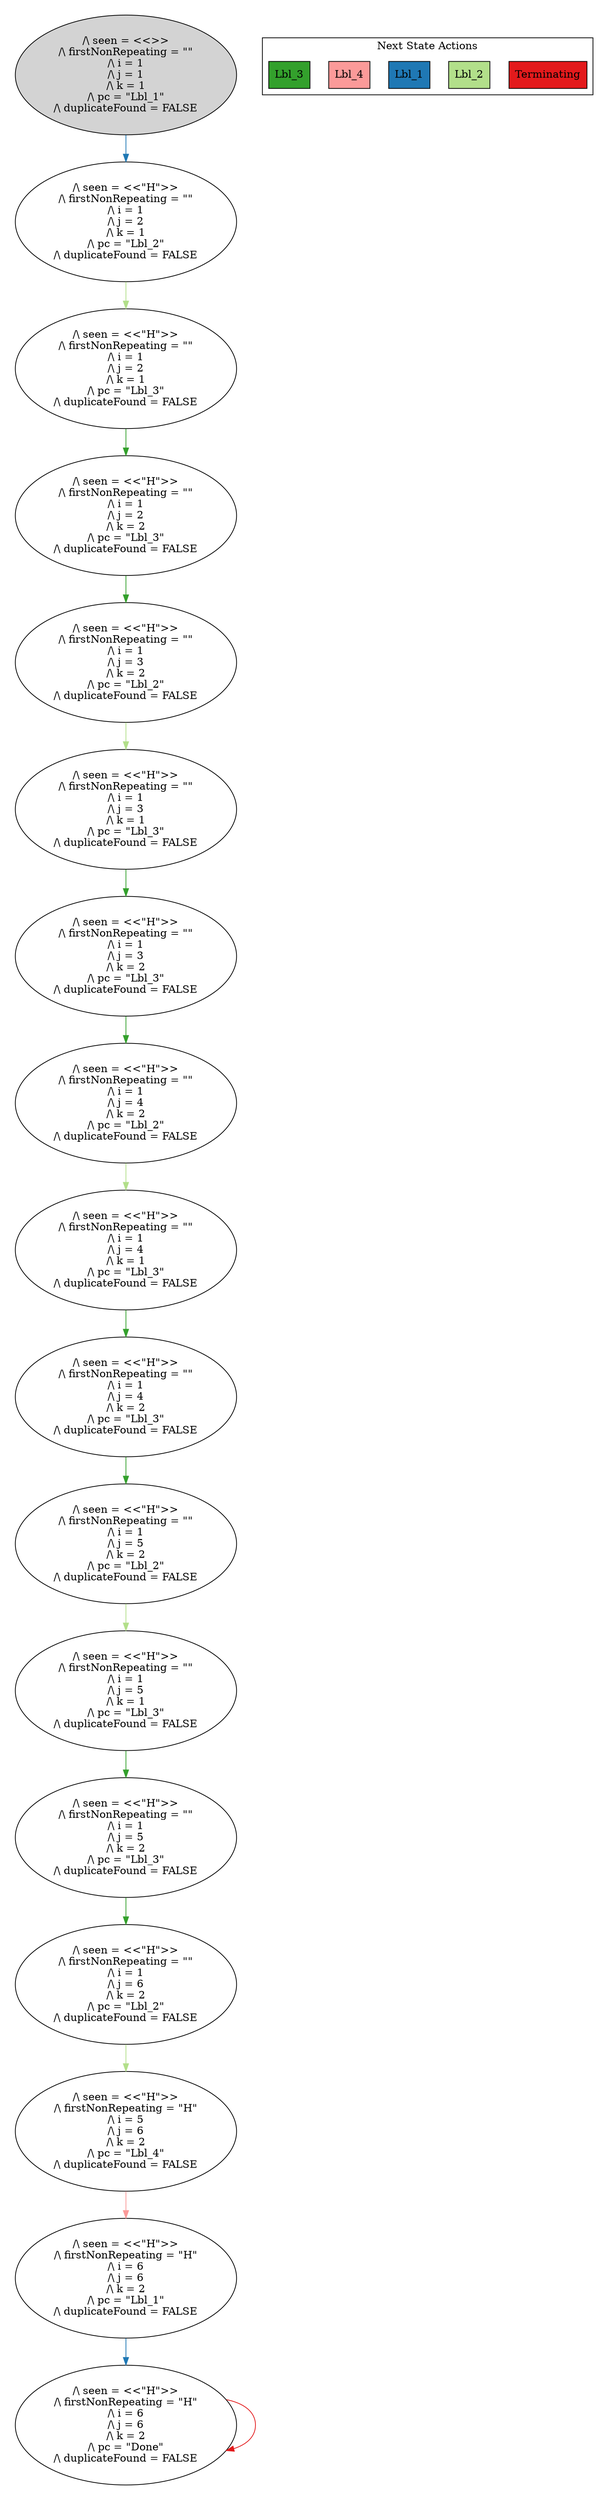 strict digraph DiskGraph {
edge [colorscheme="paired12"]
nodesep=0.35;
subgraph cluster_graph {
color="white";
-9046427742847635574 [label="/\\ seen = <<>>\n/\\ firstNonRepeating = \"\"\n/\\ i = 1\n/\\ j = 1\n/\\ k = 1\n/\\ pc = \"Lbl_1\"\n/\\ duplicateFound = FALSE",style = filled]
-9046427742847635574 -> 3552123314519636529 [label="",color="2",fontcolor="2"];
3552123314519636529 [label="/\\ seen = <<\"H\">>\n/\\ firstNonRepeating = \"\"\n/\\ i = 1\n/\\ j = 2\n/\\ k = 1\n/\\ pc = \"Lbl_2\"\n/\\ duplicateFound = FALSE"];
3552123314519636529 -> -4745486760681534841 [label="",color="3",fontcolor="3"];
-4745486760681534841 [label="/\\ seen = <<\"H\">>\n/\\ firstNonRepeating = \"\"\n/\\ i = 1\n/\\ j = 2\n/\\ k = 1\n/\\ pc = \"Lbl_3\"\n/\\ duplicateFound = FALSE"];
-4745486760681534841 -> -1466742760190984843 [label="",color="4",fontcolor="4"];
-1466742760190984843 [label="/\\ seen = <<\"H\">>\n/\\ firstNonRepeating = \"\"\n/\\ i = 1\n/\\ j = 2\n/\\ k = 2\n/\\ pc = \"Lbl_3\"\n/\\ duplicateFound = FALSE"];
-1466742760190984843 -> 6236067959014739646 [label="",color="4",fontcolor="4"];
6236067959014739646 [label="/\\ seen = <<\"H\">>\n/\\ firstNonRepeating = \"\"\n/\\ i = 1\n/\\ j = 3\n/\\ k = 2\n/\\ pc = \"Lbl_2\"\n/\\ duplicateFound = FALSE"];
6236067959014739646 -> -8330446916564874758 [label="",color="3",fontcolor="3"];
-8330446916564874758 [label="/\\ seen = <<\"H\">>\n/\\ firstNonRepeating = \"\"\n/\\ i = 1\n/\\ j = 3\n/\\ k = 1\n/\\ pc = \"Lbl_3\"\n/\\ duplicateFound = FALSE"];
-8330446916564874758 -> -2745507479514923512 [label="",color="4",fontcolor="4"];
-2745507479514923512 [label="/\\ seen = <<\"H\">>\n/\\ firstNonRepeating = \"\"\n/\\ i = 1\n/\\ j = 3\n/\\ k = 2\n/\\ pc = \"Lbl_3\"\n/\\ duplicateFound = FALSE"];
-2745507479514923512 -> -3942794689714862387 [label="",color="4",fontcolor="4"];
-3942794689714862387 [label="/\\ seen = <<\"H\">>\n/\\ firstNonRepeating = \"\"\n/\\ i = 1\n/\\ j = 4\n/\\ k = 2\n/\\ pc = \"Lbl_2\"\n/\\ duplicateFound = FALSE"];
-3942794689714862387 -> 1416058208461259145 [label="",color="3",fontcolor="3"];
1416058208461259145 [label="/\\ seen = <<\"H\">>\n/\\ firstNonRepeating = \"\"\n/\\ i = 1\n/\\ j = 4\n/\\ k = 1\n/\\ pc = \"Lbl_3\"\n/\\ duplicateFound = FALSE"];
1416058208461259145 -> 5055124161373845115 [label="",color="4",fontcolor="4"];
5055124161373845115 [label="/\\ seen = <<\"H\">>\n/\\ firstNonRepeating = \"\"\n/\\ i = 1\n/\\ j = 4\n/\\ k = 2\n/\\ pc = \"Lbl_3\"\n/\\ duplicateFound = FALSE"];
5055124161373845115 -> -357882943464880720 [label="",color="4",fontcolor="4"];
-357882943464880720 [label="/\\ seen = <<\"H\">>\n/\\ firstNonRepeating = \"\"\n/\\ i = 1\n/\\ j = 5\n/\\ k = 2\n/\\ pc = \"Lbl_2\"\n/\\ duplicateFound = FALSE"];
-357882943464880720 -> 2442696152000824052 [label="",color="3",fontcolor="3"];
2442696152000824052 [label="/\\ seen = <<\"H\">>\n/\\ firstNonRepeating = \"\"\n/\\ i = 1\n/\\ j = 5\n/\\ k = 1\n/\\ pc = \"Lbl_3\"\n/\\ duplicateFound = FALSE"];
2442696152000824052 -> 8387816735164314886 [label="",color="4",fontcolor="4"];
8387816735164314886 [label="/\\ seen = <<\"H\">>\n/\\ firstNonRepeating = \"\"\n/\\ i = 1\n/\\ j = 5\n/\\ k = 2\n/\\ pc = \"Lbl_3\"\n/\\ duplicateFound = FALSE"];
8387816735164314886 -> -5924004185481297865 [label="",color="4",fontcolor="4"];
-5924004185481297865 [label="/\\ seen = <<\"H\">>\n/\\ firstNonRepeating = \"\"\n/\\ i = 1\n/\\ j = 6\n/\\ k = 2\n/\\ pc = \"Lbl_2\"\n/\\ duplicateFound = FALSE"];
-5924004185481297865 -> 53319742361114802 [label="",color="3",fontcolor="3"];
53319742361114802 [label="/\\ seen = <<\"H\">>\n/\\ firstNonRepeating = \"H\"\n/\\ i = 5\n/\\ j = 6\n/\\ k = 2\n/\\ pc = \"Lbl_4\"\n/\\ duplicateFound = FALSE"];
53319742361114802 -> 4752617205844064081 [label="",color="5",fontcolor="5"];
4752617205844064081 [label="/\\ seen = <<\"H\">>\n/\\ firstNonRepeating = \"H\"\n/\\ i = 6\n/\\ j = 6\n/\\ k = 2\n/\\ pc = \"Lbl_1\"\n/\\ duplicateFound = FALSE"];
4752617205844064081 -> 8763735309350815153 [label="",color="2",fontcolor="2"];
8763735309350815153 [label="/\\ seen = <<\"H\">>\n/\\ firstNonRepeating = \"H\"\n/\\ i = 6\n/\\ j = 6\n/\\ k = 2\n/\\ pc = \"Done\"\n/\\ duplicateFound = FALSE"];
8763735309350815153 -> 8763735309350815153 [label="",color="6",fontcolor="6"];
{rank = same; -9046427742847635574;}
{rank = same; 3552123314519636529;}
{rank = same; -4745486760681534841;}
{rank = same; -1466742760190984843;}
{rank = same; 6236067959014739646;}
{rank = same; -8330446916564874758;}
{rank = same; -2745507479514923512;}
{rank = same; -3942794689714862387;}
{rank = same; 1416058208461259145;}
{rank = same; 5055124161373845115;}
{rank = same; -357882943464880720;}
{rank = same; 2442696152000824052;}
{rank = same; 8387816735164314886;}
{rank = same; -5924004185481297865;}
{rank = same; 53319742361114802;}
{rank = same; 4752617205844064081;}
{rank = same; 8763735309350815153;}
}
subgraph cluster_legend {graph[style=bold];label = "Next State Actions" style="solid"
node [ labeljust="l",colorscheme="paired12",style=filled,shape=record ]
Terminating [label="Terminating",fillcolor=6]
Lbl_2 [label="Lbl_2",fillcolor=3]
Lbl_1 [label="Lbl_1",fillcolor=2]
Lbl_4 [label="Lbl_4",fillcolor=5]
Lbl_3 [label="Lbl_3",fillcolor=4]
}}